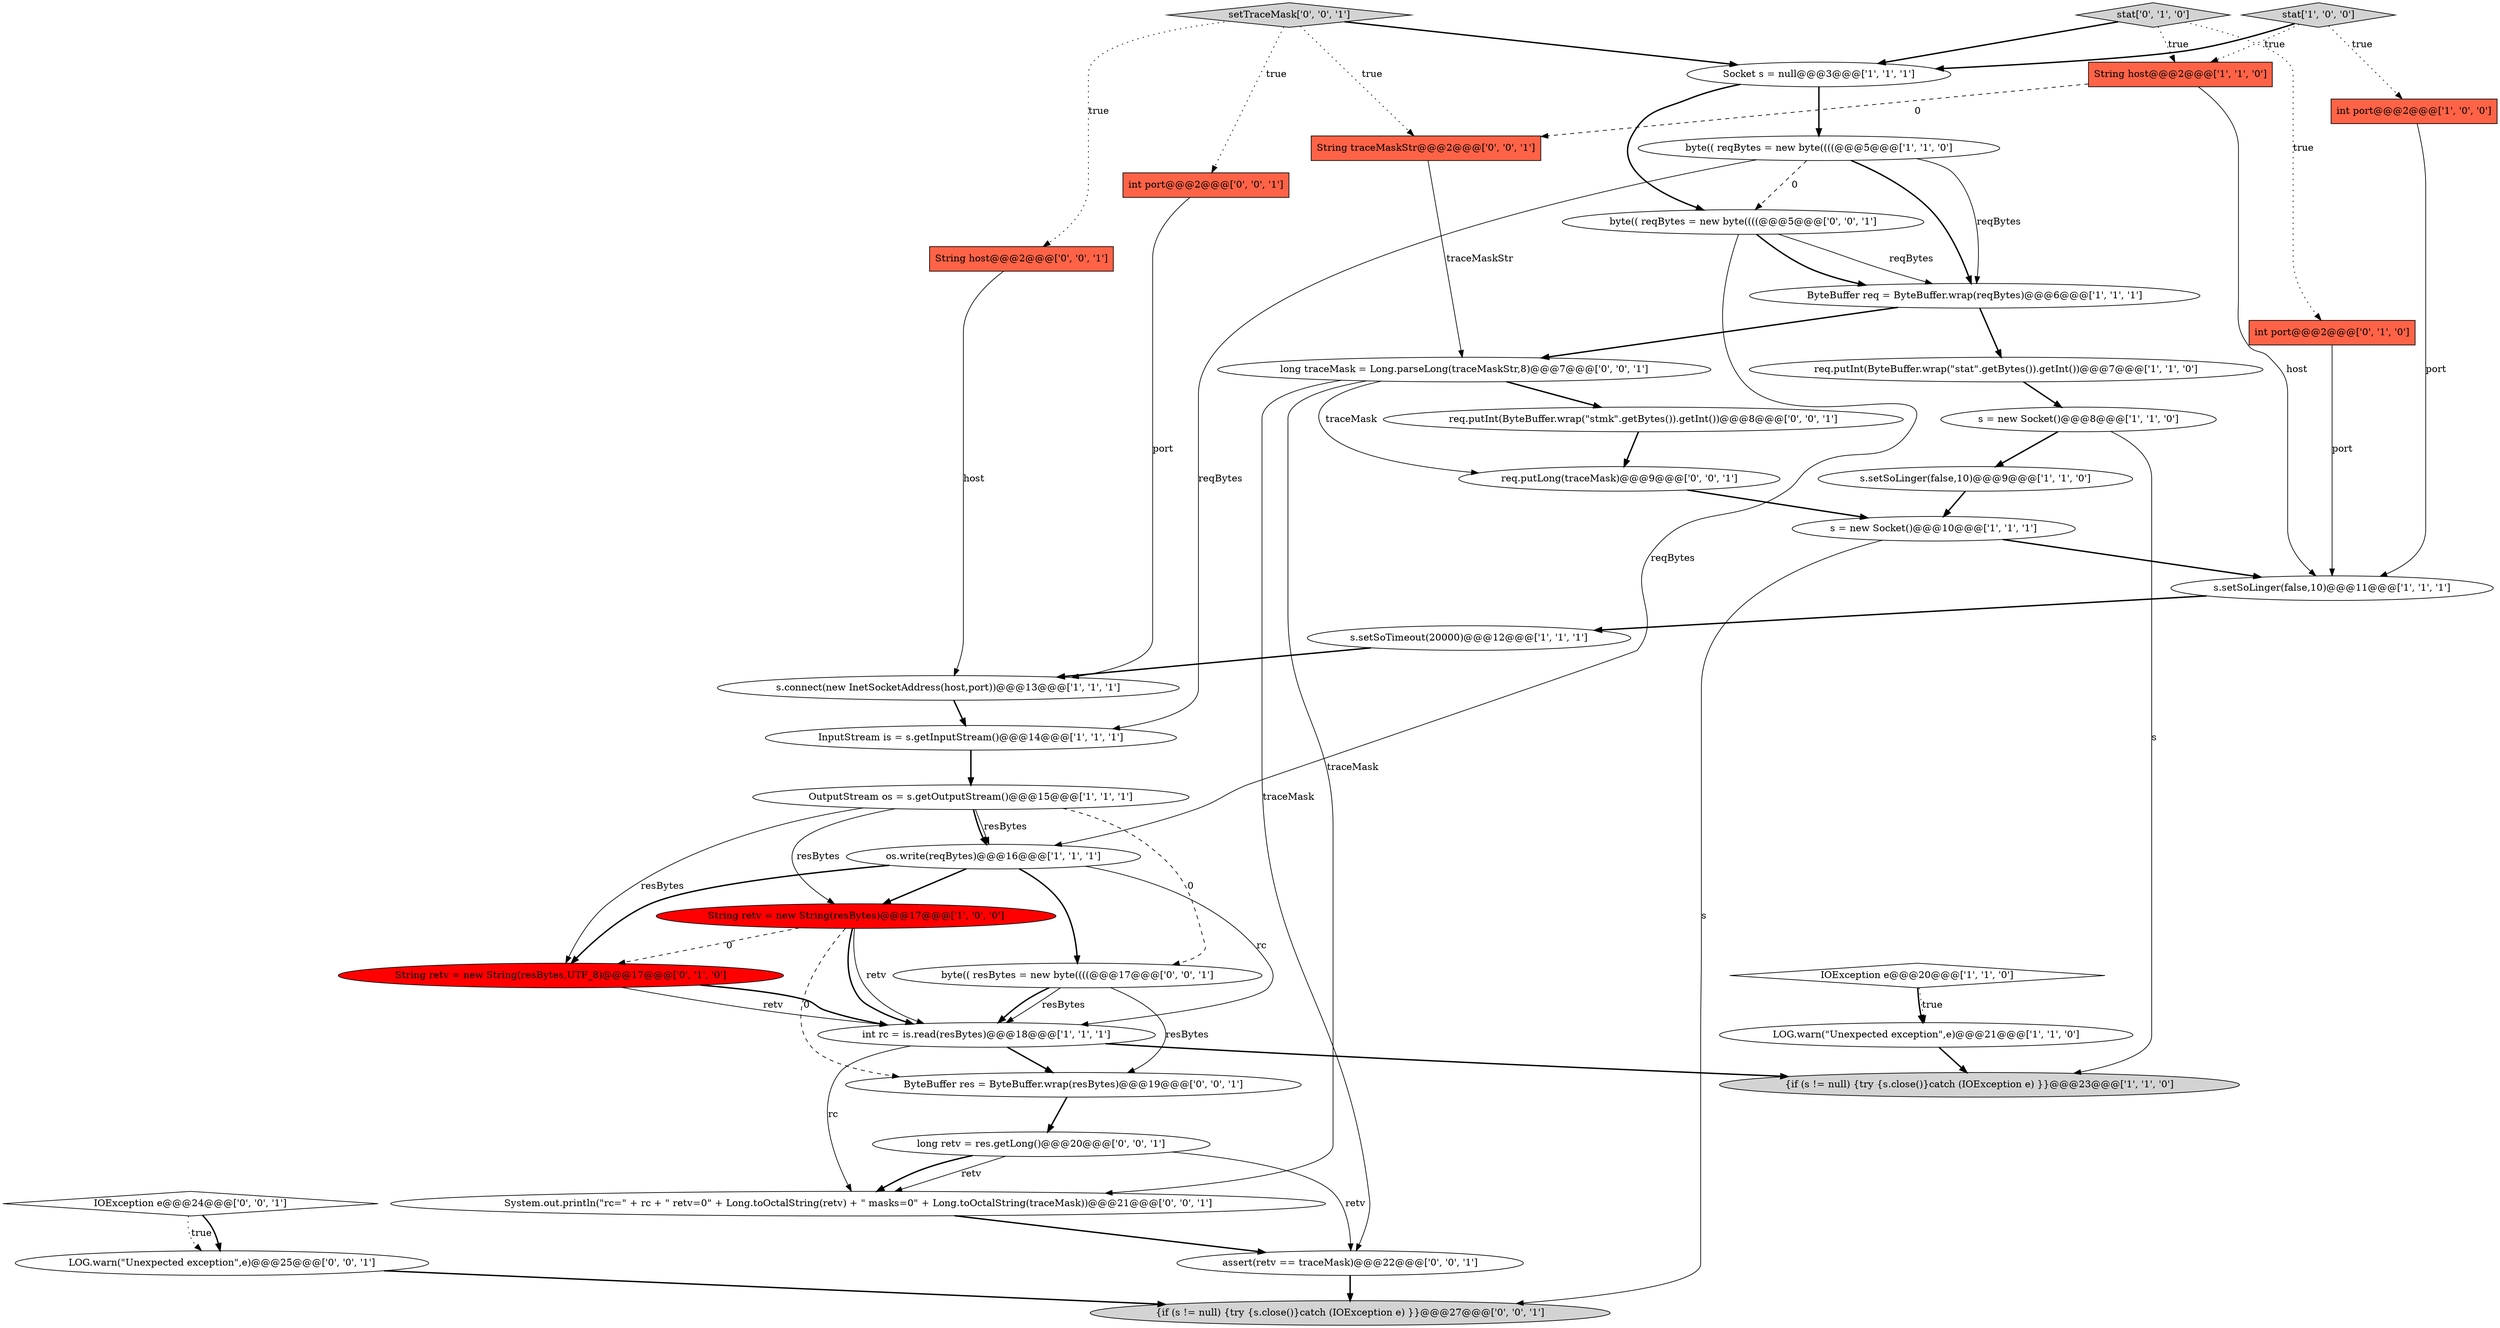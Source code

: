 digraph {
7 [style = filled, label = "int port@@@2@@@['1', '0', '0']", fillcolor = tomato, shape = box image = "AAA0AAABBB1BBB"];
8 [style = filled, label = "String host@@@2@@@['1', '1', '0']", fillcolor = tomato, shape = box image = "AAA0AAABBB1BBB"];
20 [style = filled, label = "os.write(reqBytes)@@@16@@@['1', '1', '1']", fillcolor = white, shape = ellipse image = "AAA0AAABBB1BBB"];
36 [style = filled, label = "LOG.warn(\"Unexpected exception\",e)@@@25@@@['0', '0', '1']", fillcolor = white, shape = ellipse image = "AAA0AAABBB3BBB"];
30 [style = filled, label = "{if (s != null) {try {s.close()}catch (IOException e) }}@@@27@@@['0', '0', '1']", fillcolor = lightgray, shape = ellipse image = "AAA0AAABBB3BBB"];
4 [style = filled, label = "s.setSoTimeout(20000)@@@12@@@['1', '1', '1']", fillcolor = white, shape = ellipse image = "AAA0AAABBB1BBB"];
16 [style = filled, label = "byte(( reqBytes = new byte((((@@@5@@@['1', '1', '0']", fillcolor = white, shape = ellipse image = "AAA0AAABBB1BBB"];
27 [style = filled, label = "byte(( reqBytes = new byte((((@@@5@@@['0', '0', '1']", fillcolor = white, shape = ellipse image = "AAA0AAABBB3BBB"];
35 [style = filled, label = "byte(( resBytes = new byte((((@@@17@@@['0', '0', '1']", fillcolor = white, shape = ellipse image = "AAA0AAABBB3BBB"];
2 [style = filled, label = "s.setSoLinger(false,10)@@@9@@@['1', '1', '0']", fillcolor = white, shape = ellipse image = "AAA0AAABBB1BBB"];
13 [style = filled, label = "stat['1', '0', '0']", fillcolor = lightgray, shape = diamond image = "AAA0AAABBB1BBB"];
14 [style = filled, label = "int rc = is.read(resBytes)@@@18@@@['1', '1', '1']", fillcolor = white, shape = ellipse image = "AAA0AAABBB1BBB"];
1 [style = filled, label = "OutputStream os = s.getOutputStream()@@@15@@@['1', '1', '1']", fillcolor = white, shape = ellipse image = "AAA0AAABBB1BBB"];
24 [style = filled, label = "req.putInt(ByteBuffer.wrap(\"stmk\".getBytes()).getInt())@@@8@@@['0', '0', '1']", fillcolor = white, shape = ellipse image = "AAA0AAABBB3BBB"];
25 [style = filled, label = "assert(retv == traceMask)@@@22@@@['0', '0', '1']", fillcolor = white, shape = ellipse image = "AAA0AAABBB3BBB"];
22 [style = filled, label = "int port@@@2@@@['0', '1', '0']", fillcolor = tomato, shape = box image = "AAA0AAABBB2BBB"];
18 [style = filled, label = "s = new Socket()@@@10@@@['1', '1', '1']", fillcolor = white, shape = ellipse image = "AAA0AAABBB1BBB"];
28 [style = filled, label = "int port@@@2@@@['0', '0', '1']", fillcolor = tomato, shape = box image = "AAA0AAABBB3BBB"];
21 [style = filled, label = "String retv = new String(resBytes,UTF_8)@@@17@@@['0', '1', '0']", fillcolor = red, shape = ellipse image = "AAA1AAABBB2BBB"];
33 [style = filled, label = "ByteBuffer res = ByteBuffer.wrap(resBytes)@@@19@@@['0', '0', '1']", fillcolor = white, shape = ellipse image = "AAA0AAABBB3BBB"];
9 [style = filled, label = "s.connect(new InetSocketAddress(host,port))@@@13@@@['1', '1', '1']", fillcolor = white, shape = ellipse image = "AAA0AAABBB1BBB"];
15 [style = filled, label = "LOG.warn(\"Unexpected exception\",e)@@@21@@@['1', '1', '0']", fillcolor = white, shape = ellipse image = "AAA0AAABBB1BBB"];
11 [style = filled, label = "Socket s = null@@@3@@@['1', '1', '1']", fillcolor = white, shape = ellipse image = "AAA0AAABBB1BBB"];
37 [style = filled, label = "setTraceMask['0', '0', '1']", fillcolor = lightgray, shape = diamond image = "AAA0AAABBB3BBB"];
39 [style = filled, label = "String traceMaskStr@@@2@@@['0', '0', '1']", fillcolor = tomato, shape = box image = "AAA0AAABBB3BBB"];
26 [style = filled, label = "long retv = res.getLong()@@@20@@@['0', '0', '1']", fillcolor = white, shape = ellipse image = "AAA0AAABBB3BBB"];
38 [style = filled, label = "String host@@@2@@@['0', '0', '1']", fillcolor = tomato, shape = box image = "AAA0AAABBB3BBB"];
23 [style = filled, label = "stat['0', '1', '0']", fillcolor = lightgray, shape = diamond image = "AAA0AAABBB2BBB"];
6 [style = filled, label = "String retv = new String(resBytes)@@@17@@@['1', '0', '0']", fillcolor = red, shape = ellipse image = "AAA1AAABBB1BBB"];
31 [style = filled, label = "System.out.println(\"rc=\" + rc + \" retv=0\" + Long.toOctalString(retv) + \" masks=0\" + Long.toOctalString(traceMask))@@@21@@@['0', '0', '1']", fillcolor = white, shape = ellipse image = "AAA0AAABBB3BBB"];
32 [style = filled, label = "long traceMask = Long.parseLong(traceMaskStr,8)@@@7@@@['0', '0', '1']", fillcolor = white, shape = ellipse image = "AAA0AAABBB3BBB"];
34 [style = filled, label = "IOException e@@@24@@@['0', '0', '1']", fillcolor = white, shape = diamond image = "AAA0AAABBB3BBB"];
0 [style = filled, label = "InputStream is = s.getInputStream()@@@14@@@['1', '1', '1']", fillcolor = white, shape = ellipse image = "AAA0AAABBB1BBB"];
19 [style = filled, label = "req.putInt(ByteBuffer.wrap(\"stat\".getBytes()).getInt())@@@7@@@['1', '1', '0']", fillcolor = white, shape = ellipse image = "AAA0AAABBB1BBB"];
3 [style = filled, label = "{if (s != null) {try {s.close()}catch (IOException e) }}@@@23@@@['1', '1', '0']", fillcolor = lightgray, shape = ellipse image = "AAA0AAABBB1BBB"];
17 [style = filled, label = "ByteBuffer req = ByteBuffer.wrap(reqBytes)@@@6@@@['1', '1', '1']", fillcolor = white, shape = ellipse image = "AAA0AAABBB1BBB"];
5 [style = filled, label = "s.setSoLinger(false,10)@@@11@@@['1', '1', '1']", fillcolor = white, shape = ellipse image = "AAA0AAABBB1BBB"];
29 [style = filled, label = "req.putLong(traceMask)@@@9@@@['0', '0', '1']", fillcolor = white, shape = ellipse image = "AAA0AAABBB3BBB"];
10 [style = filled, label = "IOException e@@@20@@@['1', '1', '0']", fillcolor = white, shape = diamond image = "AAA0AAABBB1BBB"];
12 [style = filled, label = "s = new Socket()@@@8@@@['1', '1', '0']", fillcolor = white, shape = ellipse image = "AAA0AAABBB1BBB"];
38->9 [style = solid, label="host"];
11->16 [style = bold, label=""];
20->14 [style = solid, label="rc"];
4->9 [style = bold, label=""];
14->3 [style = bold, label=""];
6->21 [style = dashed, label="0"];
32->29 [style = solid, label="traceMask"];
31->25 [style = bold, label=""];
10->15 [style = bold, label=""];
9->0 [style = bold, label=""];
1->35 [style = dashed, label="0"];
16->0 [style = solid, label="reqBytes"];
37->11 [style = bold, label=""];
19->12 [style = bold, label=""];
23->8 [style = dotted, label="true"];
23->22 [style = dotted, label="true"];
16->27 [style = dashed, label="0"];
25->30 [style = bold, label=""];
7->5 [style = solid, label="port"];
34->36 [style = dotted, label="true"];
16->17 [style = solid, label="reqBytes"];
6->14 [style = solid, label="retv"];
1->21 [style = solid, label="resBytes"];
1->20 [style = bold, label=""];
2->18 [style = bold, label=""];
1->6 [style = solid, label="resBytes"];
27->20 [style = solid, label="reqBytes"];
24->29 [style = bold, label=""];
13->7 [style = dotted, label="true"];
16->17 [style = bold, label=""];
20->6 [style = bold, label=""];
17->32 [style = bold, label=""];
15->3 [style = bold, label=""];
39->32 [style = solid, label="traceMaskStr"];
8->5 [style = solid, label="host"];
13->11 [style = bold, label=""];
17->19 [style = bold, label=""];
35->14 [style = bold, label=""];
14->33 [style = bold, label=""];
6->33 [style = dashed, label="0"];
27->17 [style = solid, label="reqBytes"];
29->18 [style = bold, label=""];
33->26 [style = bold, label=""];
12->3 [style = solid, label="s"];
6->14 [style = bold, label=""];
20->21 [style = bold, label=""];
10->15 [style = dotted, label="true"];
28->9 [style = solid, label="port"];
12->2 [style = bold, label=""];
26->31 [style = bold, label=""];
36->30 [style = bold, label=""];
14->31 [style = solid, label="rc"];
37->38 [style = dotted, label="true"];
35->33 [style = solid, label="resBytes"];
13->8 [style = dotted, label="true"];
0->1 [style = bold, label=""];
18->5 [style = bold, label=""];
8->39 [style = dashed, label="0"];
34->36 [style = bold, label=""];
1->20 [style = solid, label="resBytes"];
22->5 [style = solid, label="port"];
5->4 [style = bold, label=""];
37->39 [style = dotted, label="true"];
18->30 [style = solid, label="s"];
26->31 [style = solid, label="retv"];
26->25 [style = solid, label="retv"];
27->17 [style = bold, label=""];
11->27 [style = bold, label=""];
21->14 [style = solid, label="retv"];
32->25 [style = solid, label="traceMask"];
37->28 [style = dotted, label="true"];
32->31 [style = solid, label="traceMask"];
35->14 [style = solid, label="resBytes"];
20->35 [style = bold, label=""];
23->11 [style = bold, label=""];
32->24 [style = bold, label=""];
21->14 [style = bold, label=""];
}
